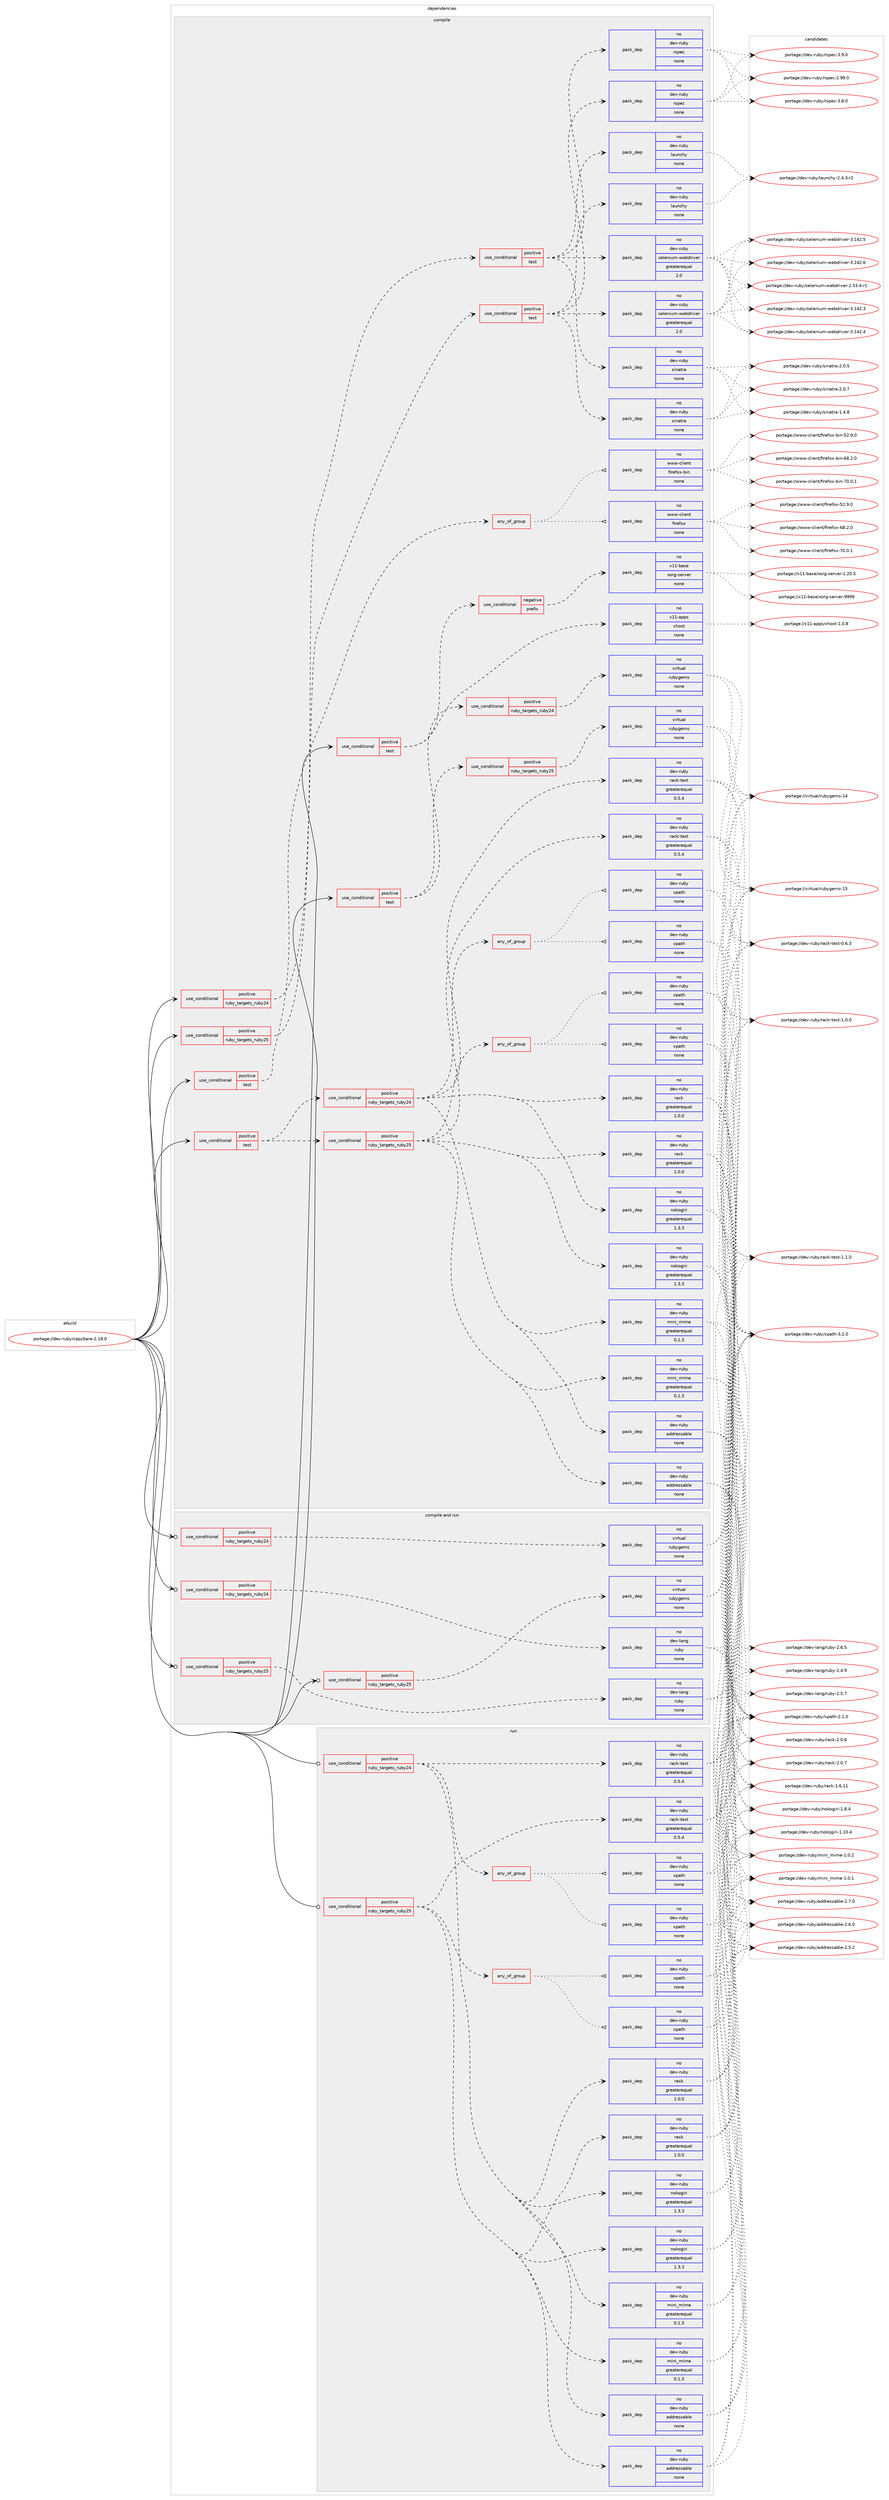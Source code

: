 digraph prolog {

# *************
# Graph options
# *************

newrank=true;
concentrate=true;
compound=true;
graph [rankdir=LR,fontname=Helvetica,fontsize=10,ranksep=1.5];#, ranksep=2.5, nodesep=0.2];
edge  [arrowhead=vee];
node  [fontname=Helvetica,fontsize=10];

# **********
# The ebuild
# **********

subgraph cluster_leftcol {
color=gray;
rank=same;
label=<<i>ebuild</i>>;
id [label="portage://dev-ruby/capybara-2.18.0", color=red, width=4, href="../dev-ruby/capybara-2.18.0.svg"];
}

# ****************
# The dependencies
# ****************

subgraph cluster_midcol {
color=gray;
label=<<i>dependencies</i>>;
subgraph cluster_compile {
fillcolor="#eeeeee";
style=filled;
label=<<i>compile</i>>;
subgraph cond48987 {
dependency214978 [label=<<TABLE BORDER="0" CELLBORDER="1" CELLSPACING="0" CELLPADDING="4"><TR><TD ROWSPAN="3" CELLPADDING="10">use_conditional</TD></TR><TR><TD>positive</TD></TR><TR><TD>ruby_targets_ruby24</TD></TR></TABLE>>, shape=none, color=red];
subgraph cond48988 {
dependency214979 [label=<<TABLE BORDER="0" CELLBORDER="1" CELLSPACING="0" CELLPADDING="4"><TR><TD ROWSPAN="3" CELLPADDING="10">use_conditional</TD></TR><TR><TD>positive</TD></TR><TR><TD>test</TD></TR></TABLE>>, shape=none, color=red];
subgraph pack162519 {
dependency214980 [label=<<TABLE BORDER="0" CELLBORDER="1" CELLSPACING="0" CELLPADDING="4" WIDTH="220"><TR><TD ROWSPAN="6" CELLPADDING="30">pack_dep</TD></TR><TR><TD WIDTH="110">no</TD></TR><TR><TD>dev-ruby</TD></TR><TR><TD>rspec</TD></TR><TR><TD>none</TD></TR><TR><TD></TD></TR></TABLE>>, shape=none, color=blue];
}
dependency214979:e -> dependency214980:w [weight=20,style="dashed",arrowhead="vee"];
subgraph pack162520 {
dependency214981 [label=<<TABLE BORDER="0" CELLBORDER="1" CELLSPACING="0" CELLPADDING="4" WIDTH="220"><TR><TD ROWSPAN="6" CELLPADDING="30">pack_dep</TD></TR><TR><TD WIDTH="110">no</TD></TR><TR><TD>dev-ruby</TD></TR><TR><TD>launchy</TD></TR><TR><TD>none</TD></TR><TR><TD></TD></TR></TABLE>>, shape=none, color=blue];
}
dependency214979:e -> dependency214981:w [weight=20,style="dashed",arrowhead="vee"];
subgraph pack162521 {
dependency214982 [label=<<TABLE BORDER="0" CELLBORDER="1" CELLSPACING="0" CELLPADDING="4" WIDTH="220"><TR><TD ROWSPAN="6" CELLPADDING="30">pack_dep</TD></TR><TR><TD WIDTH="110">no</TD></TR><TR><TD>dev-ruby</TD></TR><TR><TD>selenium-webdriver</TD></TR><TR><TD>greaterequal</TD></TR><TR><TD>2.0</TD></TR></TABLE>>, shape=none, color=blue];
}
dependency214979:e -> dependency214982:w [weight=20,style="dashed",arrowhead="vee"];
subgraph pack162522 {
dependency214983 [label=<<TABLE BORDER="0" CELLBORDER="1" CELLSPACING="0" CELLPADDING="4" WIDTH="220"><TR><TD ROWSPAN="6" CELLPADDING="30">pack_dep</TD></TR><TR><TD WIDTH="110">no</TD></TR><TR><TD>dev-ruby</TD></TR><TR><TD>sinatra</TD></TR><TR><TD>none</TD></TR><TR><TD></TD></TR></TABLE>>, shape=none, color=blue];
}
dependency214979:e -> dependency214983:w [weight=20,style="dashed",arrowhead="vee"];
}
dependency214978:e -> dependency214979:w [weight=20,style="dashed",arrowhead="vee"];
}
id:e -> dependency214978:w [weight=20,style="solid",arrowhead="vee"];
subgraph cond48989 {
dependency214984 [label=<<TABLE BORDER="0" CELLBORDER="1" CELLSPACING="0" CELLPADDING="4"><TR><TD ROWSPAN="3" CELLPADDING="10">use_conditional</TD></TR><TR><TD>positive</TD></TR><TR><TD>ruby_targets_ruby25</TD></TR></TABLE>>, shape=none, color=red];
subgraph cond48990 {
dependency214985 [label=<<TABLE BORDER="0" CELLBORDER="1" CELLSPACING="0" CELLPADDING="4"><TR><TD ROWSPAN="3" CELLPADDING="10">use_conditional</TD></TR><TR><TD>positive</TD></TR><TR><TD>test</TD></TR></TABLE>>, shape=none, color=red];
subgraph pack162523 {
dependency214986 [label=<<TABLE BORDER="0" CELLBORDER="1" CELLSPACING="0" CELLPADDING="4" WIDTH="220"><TR><TD ROWSPAN="6" CELLPADDING="30">pack_dep</TD></TR><TR><TD WIDTH="110">no</TD></TR><TR><TD>dev-ruby</TD></TR><TR><TD>rspec</TD></TR><TR><TD>none</TD></TR><TR><TD></TD></TR></TABLE>>, shape=none, color=blue];
}
dependency214985:e -> dependency214986:w [weight=20,style="dashed",arrowhead="vee"];
subgraph pack162524 {
dependency214987 [label=<<TABLE BORDER="0" CELLBORDER="1" CELLSPACING="0" CELLPADDING="4" WIDTH="220"><TR><TD ROWSPAN="6" CELLPADDING="30">pack_dep</TD></TR><TR><TD WIDTH="110">no</TD></TR><TR><TD>dev-ruby</TD></TR><TR><TD>launchy</TD></TR><TR><TD>none</TD></TR><TR><TD></TD></TR></TABLE>>, shape=none, color=blue];
}
dependency214985:e -> dependency214987:w [weight=20,style="dashed",arrowhead="vee"];
subgraph pack162525 {
dependency214988 [label=<<TABLE BORDER="0" CELLBORDER="1" CELLSPACING="0" CELLPADDING="4" WIDTH="220"><TR><TD ROWSPAN="6" CELLPADDING="30">pack_dep</TD></TR><TR><TD WIDTH="110">no</TD></TR><TR><TD>dev-ruby</TD></TR><TR><TD>selenium-webdriver</TD></TR><TR><TD>greaterequal</TD></TR><TR><TD>2.0</TD></TR></TABLE>>, shape=none, color=blue];
}
dependency214985:e -> dependency214988:w [weight=20,style="dashed",arrowhead="vee"];
subgraph pack162526 {
dependency214989 [label=<<TABLE BORDER="0" CELLBORDER="1" CELLSPACING="0" CELLPADDING="4" WIDTH="220"><TR><TD ROWSPAN="6" CELLPADDING="30">pack_dep</TD></TR><TR><TD WIDTH="110">no</TD></TR><TR><TD>dev-ruby</TD></TR><TR><TD>sinatra</TD></TR><TR><TD>none</TD></TR><TR><TD></TD></TR></TABLE>>, shape=none, color=blue];
}
dependency214985:e -> dependency214989:w [weight=20,style="dashed",arrowhead="vee"];
}
dependency214984:e -> dependency214985:w [weight=20,style="dashed",arrowhead="vee"];
}
id:e -> dependency214984:w [weight=20,style="solid",arrowhead="vee"];
subgraph cond48991 {
dependency214990 [label=<<TABLE BORDER="0" CELLBORDER="1" CELLSPACING="0" CELLPADDING="4"><TR><TD ROWSPAN="3" CELLPADDING="10">use_conditional</TD></TR><TR><TD>positive</TD></TR><TR><TD>test</TD></TR></TABLE>>, shape=none, color=red];
subgraph any3399 {
dependency214991 [label=<<TABLE BORDER="0" CELLBORDER="1" CELLSPACING="0" CELLPADDING="4"><TR><TD CELLPADDING="10">any_of_group</TD></TR></TABLE>>, shape=none, color=red];subgraph pack162527 {
dependency214992 [label=<<TABLE BORDER="0" CELLBORDER="1" CELLSPACING="0" CELLPADDING="4" WIDTH="220"><TR><TD ROWSPAN="6" CELLPADDING="30">pack_dep</TD></TR><TR><TD WIDTH="110">no</TD></TR><TR><TD>www-client</TD></TR><TR><TD>firefox</TD></TR><TR><TD>none</TD></TR><TR><TD></TD></TR></TABLE>>, shape=none, color=blue];
}
dependency214991:e -> dependency214992:w [weight=20,style="dotted",arrowhead="oinv"];
subgraph pack162528 {
dependency214993 [label=<<TABLE BORDER="0" CELLBORDER="1" CELLSPACING="0" CELLPADDING="4" WIDTH="220"><TR><TD ROWSPAN="6" CELLPADDING="30">pack_dep</TD></TR><TR><TD WIDTH="110">no</TD></TR><TR><TD>www-client</TD></TR><TR><TD>firefox-bin</TD></TR><TR><TD>none</TD></TR><TR><TD></TD></TR></TABLE>>, shape=none, color=blue];
}
dependency214991:e -> dependency214993:w [weight=20,style="dotted",arrowhead="oinv"];
}
dependency214990:e -> dependency214991:w [weight=20,style="dashed",arrowhead="vee"];
}
id:e -> dependency214990:w [weight=20,style="solid",arrowhead="vee"];
subgraph cond48992 {
dependency214994 [label=<<TABLE BORDER="0" CELLBORDER="1" CELLSPACING="0" CELLPADDING="4"><TR><TD ROWSPAN="3" CELLPADDING="10">use_conditional</TD></TR><TR><TD>positive</TD></TR><TR><TD>test</TD></TR></TABLE>>, shape=none, color=red];
subgraph cond48993 {
dependency214995 [label=<<TABLE BORDER="0" CELLBORDER="1" CELLSPACING="0" CELLPADDING="4"><TR><TD ROWSPAN="3" CELLPADDING="10">use_conditional</TD></TR><TR><TD>negative</TD></TR><TR><TD>prefix</TD></TR></TABLE>>, shape=none, color=red];
subgraph pack162529 {
dependency214996 [label=<<TABLE BORDER="0" CELLBORDER="1" CELLSPACING="0" CELLPADDING="4" WIDTH="220"><TR><TD ROWSPAN="6" CELLPADDING="30">pack_dep</TD></TR><TR><TD WIDTH="110">no</TD></TR><TR><TD>x11-base</TD></TR><TR><TD>xorg-server</TD></TR><TR><TD>none</TD></TR><TR><TD></TD></TR></TABLE>>, shape=none, color=blue];
}
dependency214995:e -> dependency214996:w [weight=20,style="dashed",arrowhead="vee"];
}
dependency214994:e -> dependency214995:w [weight=20,style="dashed",arrowhead="vee"];
subgraph pack162530 {
dependency214997 [label=<<TABLE BORDER="0" CELLBORDER="1" CELLSPACING="0" CELLPADDING="4" WIDTH="220"><TR><TD ROWSPAN="6" CELLPADDING="30">pack_dep</TD></TR><TR><TD WIDTH="110">no</TD></TR><TR><TD>x11-apps</TD></TR><TR><TD>xhost</TD></TR><TR><TD>none</TD></TR><TR><TD></TD></TR></TABLE>>, shape=none, color=blue];
}
dependency214994:e -> dependency214997:w [weight=20,style="dashed",arrowhead="vee"];
}
id:e -> dependency214994:w [weight=20,style="solid",arrowhead="vee"];
subgraph cond48994 {
dependency214998 [label=<<TABLE BORDER="0" CELLBORDER="1" CELLSPACING="0" CELLPADDING="4"><TR><TD ROWSPAN="3" CELLPADDING="10">use_conditional</TD></TR><TR><TD>positive</TD></TR><TR><TD>test</TD></TR></TABLE>>, shape=none, color=red];
subgraph cond48995 {
dependency214999 [label=<<TABLE BORDER="0" CELLBORDER="1" CELLSPACING="0" CELLPADDING="4"><TR><TD ROWSPAN="3" CELLPADDING="10">use_conditional</TD></TR><TR><TD>positive</TD></TR><TR><TD>ruby_targets_ruby24</TD></TR></TABLE>>, shape=none, color=red];
subgraph pack162531 {
dependency215000 [label=<<TABLE BORDER="0" CELLBORDER="1" CELLSPACING="0" CELLPADDING="4" WIDTH="220"><TR><TD ROWSPAN="6" CELLPADDING="30">pack_dep</TD></TR><TR><TD WIDTH="110">no</TD></TR><TR><TD>dev-ruby</TD></TR><TR><TD>addressable</TD></TR><TR><TD>none</TD></TR><TR><TD></TD></TR></TABLE>>, shape=none, color=blue];
}
dependency214999:e -> dependency215000:w [weight=20,style="dashed",arrowhead="vee"];
subgraph pack162532 {
dependency215001 [label=<<TABLE BORDER="0" CELLBORDER="1" CELLSPACING="0" CELLPADDING="4" WIDTH="220"><TR><TD ROWSPAN="6" CELLPADDING="30">pack_dep</TD></TR><TR><TD WIDTH="110">no</TD></TR><TR><TD>dev-ruby</TD></TR><TR><TD>mini_mime</TD></TR><TR><TD>greaterequal</TD></TR><TR><TD>0.1.3</TD></TR></TABLE>>, shape=none, color=blue];
}
dependency214999:e -> dependency215001:w [weight=20,style="dashed",arrowhead="vee"];
subgraph pack162533 {
dependency215002 [label=<<TABLE BORDER="0" CELLBORDER="1" CELLSPACING="0" CELLPADDING="4" WIDTH="220"><TR><TD ROWSPAN="6" CELLPADDING="30">pack_dep</TD></TR><TR><TD WIDTH="110">no</TD></TR><TR><TD>dev-ruby</TD></TR><TR><TD>nokogiri</TD></TR><TR><TD>greaterequal</TD></TR><TR><TD>1.3.3</TD></TR></TABLE>>, shape=none, color=blue];
}
dependency214999:e -> dependency215002:w [weight=20,style="dashed",arrowhead="vee"];
subgraph pack162534 {
dependency215003 [label=<<TABLE BORDER="0" CELLBORDER="1" CELLSPACING="0" CELLPADDING="4" WIDTH="220"><TR><TD ROWSPAN="6" CELLPADDING="30">pack_dep</TD></TR><TR><TD WIDTH="110">no</TD></TR><TR><TD>dev-ruby</TD></TR><TR><TD>rack</TD></TR><TR><TD>greaterequal</TD></TR><TR><TD>1.0.0</TD></TR></TABLE>>, shape=none, color=blue];
}
dependency214999:e -> dependency215003:w [weight=20,style="dashed",arrowhead="vee"];
subgraph pack162535 {
dependency215004 [label=<<TABLE BORDER="0" CELLBORDER="1" CELLSPACING="0" CELLPADDING="4" WIDTH="220"><TR><TD ROWSPAN="6" CELLPADDING="30">pack_dep</TD></TR><TR><TD WIDTH="110">no</TD></TR><TR><TD>dev-ruby</TD></TR><TR><TD>rack-test</TD></TR><TR><TD>greaterequal</TD></TR><TR><TD>0.5.4</TD></TR></TABLE>>, shape=none, color=blue];
}
dependency214999:e -> dependency215004:w [weight=20,style="dashed",arrowhead="vee"];
subgraph any3400 {
dependency215005 [label=<<TABLE BORDER="0" CELLBORDER="1" CELLSPACING="0" CELLPADDING="4"><TR><TD CELLPADDING="10">any_of_group</TD></TR></TABLE>>, shape=none, color=red];subgraph pack162536 {
dependency215006 [label=<<TABLE BORDER="0" CELLBORDER="1" CELLSPACING="0" CELLPADDING="4" WIDTH="220"><TR><TD ROWSPAN="6" CELLPADDING="30">pack_dep</TD></TR><TR><TD WIDTH="110">no</TD></TR><TR><TD>dev-ruby</TD></TR><TR><TD>xpath</TD></TR><TR><TD>none</TD></TR><TR><TD></TD></TR></TABLE>>, shape=none, color=blue];
}
dependency215005:e -> dependency215006:w [weight=20,style="dotted",arrowhead="oinv"];
subgraph pack162537 {
dependency215007 [label=<<TABLE BORDER="0" CELLBORDER="1" CELLSPACING="0" CELLPADDING="4" WIDTH="220"><TR><TD ROWSPAN="6" CELLPADDING="30">pack_dep</TD></TR><TR><TD WIDTH="110">no</TD></TR><TR><TD>dev-ruby</TD></TR><TR><TD>xpath</TD></TR><TR><TD>none</TD></TR><TR><TD></TD></TR></TABLE>>, shape=none, color=blue];
}
dependency215005:e -> dependency215007:w [weight=20,style="dotted",arrowhead="oinv"];
}
dependency214999:e -> dependency215005:w [weight=20,style="dashed",arrowhead="vee"];
}
dependency214998:e -> dependency214999:w [weight=20,style="dashed",arrowhead="vee"];
subgraph cond48996 {
dependency215008 [label=<<TABLE BORDER="0" CELLBORDER="1" CELLSPACING="0" CELLPADDING="4"><TR><TD ROWSPAN="3" CELLPADDING="10">use_conditional</TD></TR><TR><TD>positive</TD></TR><TR><TD>ruby_targets_ruby25</TD></TR></TABLE>>, shape=none, color=red];
subgraph pack162538 {
dependency215009 [label=<<TABLE BORDER="0" CELLBORDER="1" CELLSPACING="0" CELLPADDING="4" WIDTH="220"><TR><TD ROWSPAN="6" CELLPADDING="30">pack_dep</TD></TR><TR><TD WIDTH="110">no</TD></TR><TR><TD>dev-ruby</TD></TR><TR><TD>addressable</TD></TR><TR><TD>none</TD></TR><TR><TD></TD></TR></TABLE>>, shape=none, color=blue];
}
dependency215008:e -> dependency215009:w [weight=20,style="dashed",arrowhead="vee"];
subgraph pack162539 {
dependency215010 [label=<<TABLE BORDER="0" CELLBORDER="1" CELLSPACING="0" CELLPADDING="4" WIDTH="220"><TR><TD ROWSPAN="6" CELLPADDING="30">pack_dep</TD></TR><TR><TD WIDTH="110">no</TD></TR><TR><TD>dev-ruby</TD></TR><TR><TD>mini_mime</TD></TR><TR><TD>greaterequal</TD></TR><TR><TD>0.1.3</TD></TR></TABLE>>, shape=none, color=blue];
}
dependency215008:e -> dependency215010:w [weight=20,style="dashed",arrowhead="vee"];
subgraph pack162540 {
dependency215011 [label=<<TABLE BORDER="0" CELLBORDER="1" CELLSPACING="0" CELLPADDING="4" WIDTH="220"><TR><TD ROWSPAN="6" CELLPADDING="30">pack_dep</TD></TR><TR><TD WIDTH="110">no</TD></TR><TR><TD>dev-ruby</TD></TR><TR><TD>nokogiri</TD></TR><TR><TD>greaterequal</TD></TR><TR><TD>1.3.3</TD></TR></TABLE>>, shape=none, color=blue];
}
dependency215008:e -> dependency215011:w [weight=20,style="dashed",arrowhead="vee"];
subgraph pack162541 {
dependency215012 [label=<<TABLE BORDER="0" CELLBORDER="1" CELLSPACING="0" CELLPADDING="4" WIDTH="220"><TR><TD ROWSPAN="6" CELLPADDING="30">pack_dep</TD></TR><TR><TD WIDTH="110">no</TD></TR><TR><TD>dev-ruby</TD></TR><TR><TD>rack</TD></TR><TR><TD>greaterequal</TD></TR><TR><TD>1.0.0</TD></TR></TABLE>>, shape=none, color=blue];
}
dependency215008:e -> dependency215012:w [weight=20,style="dashed",arrowhead="vee"];
subgraph pack162542 {
dependency215013 [label=<<TABLE BORDER="0" CELLBORDER="1" CELLSPACING="0" CELLPADDING="4" WIDTH="220"><TR><TD ROWSPAN="6" CELLPADDING="30">pack_dep</TD></TR><TR><TD WIDTH="110">no</TD></TR><TR><TD>dev-ruby</TD></TR><TR><TD>rack-test</TD></TR><TR><TD>greaterequal</TD></TR><TR><TD>0.5.4</TD></TR></TABLE>>, shape=none, color=blue];
}
dependency215008:e -> dependency215013:w [weight=20,style="dashed",arrowhead="vee"];
subgraph any3401 {
dependency215014 [label=<<TABLE BORDER="0" CELLBORDER="1" CELLSPACING="0" CELLPADDING="4"><TR><TD CELLPADDING="10">any_of_group</TD></TR></TABLE>>, shape=none, color=red];subgraph pack162543 {
dependency215015 [label=<<TABLE BORDER="0" CELLBORDER="1" CELLSPACING="0" CELLPADDING="4" WIDTH="220"><TR><TD ROWSPAN="6" CELLPADDING="30">pack_dep</TD></TR><TR><TD WIDTH="110">no</TD></TR><TR><TD>dev-ruby</TD></TR><TR><TD>xpath</TD></TR><TR><TD>none</TD></TR><TR><TD></TD></TR></TABLE>>, shape=none, color=blue];
}
dependency215014:e -> dependency215015:w [weight=20,style="dotted",arrowhead="oinv"];
subgraph pack162544 {
dependency215016 [label=<<TABLE BORDER="0" CELLBORDER="1" CELLSPACING="0" CELLPADDING="4" WIDTH="220"><TR><TD ROWSPAN="6" CELLPADDING="30">pack_dep</TD></TR><TR><TD WIDTH="110">no</TD></TR><TR><TD>dev-ruby</TD></TR><TR><TD>xpath</TD></TR><TR><TD>none</TD></TR><TR><TD></TD></TR></TABLE>>, shape=none, color=blue];
}
dependency215014:e -> dependency215016:w [weight=20,style="dotted",arrowhead="oinv"];
}
dependency215008:e -> dependency215014:w [weight=20,style="dashed",arrowhead="vee"];
}
dependency214998:e -> dependency215008:w [weight=20,style="dashed",arrowhead="vee"];
}
id:e -> dependency214998:w [weight=20,style="solid",arrowhead="vee"];
subgraph cond48997 {
dependency215017 [label=<<TABLE BORDER="0" CELLBORDER="1" CELLSPACING="0" CELLPADDING="4"><TR><TD ROWSPAN="3" CELLPADDING="10">use_conditional</TD></TR><TR><TD>positive</TD></TR><TR><TD>test</TD></TR></TABLE>>, shape=none, color=red];
subgraph cond48998 {
dependency215018 [label=<<TABLE BORDER="0" CELLBORDER="1" CELLSPACING="0" CELLPADDING="4"><TR><TD ROWSPAN="3" CELLPADDING="10">use_conditional</TD></TR><TR><TD>positive</TD></TR><TR><TD>ruby_targets_ruby24</TD></TR></TABLE>>, shape=none, color=red];
subgraph pack162545 {
dependency215019 [label=<<TABLE BORDER="0" CELLBORDER="1" CELLSPACING="0" CELLPADDING="4" WIDTH="220"><TR><TD ROWSPAN="6" CELLPADDING="30">pack_dep</TD></TR><TR><TD WIDTH="110">no</TD></TR><TR><TD>virtual</TD></TR><TR><TD>rubygems</TD></TR><TR><TD>none</TD></TR><TR><TD></TD></TR></TABLE>>, shape=none, color=blue];
}
dependency215018:e -> dependency215019:w [weight=20,style="dashed",arrowhead="vee"];
}
dependency215017:e -> dependency215018:w [weight=20,style="dashed",arrowhead="vee"];
subgraph cond48999 {
dependency215020 [label=<<TABLE BORDER="0" CELLBORDER="1" CELLSPACING="0" CELLPADDING="4"><TR><TD ROWSPAN="3" CELLPADDING="10">use_conditional</TD></TR><TR><TD>positive</TD></TR><TR><TD>ruby_targets_ruby25</TD></TR></TABLE>>, shape=none, color=red];
subgraph pack162546 {
dependency215021 [label=<<TABLE BORDER="0" CELLBORDER="1" CELLSPACING="0" CELLPADDING="4" WIDTH="220"><TR><TD ROWSPAN="6" CELLPADDING="30">pack_dep</TD></TR><TR><TD WIDTH="110">no</TD></TR><TR><TD>virtual</TD></TR><TR><TD>rubygems</TD></TR><TR><TD>none</TD></TR><TR><TD></TD></TR></TABLE>>, shape=none, color=blue];
}
dependency215020:e -> dependency215021:w [weight=20,style="dashed",arrowhead="vee"];
}
dependency215017:e -> dependency215020:w [weight=20,style="dashed",arrowhead="vee"];
}
id:e -> dependency215017:w [weight=20,style="solid",arrowhead="vee"];
}
subgraph cluster_compileandrun {
fillcolor="#eeeeee";
style=filled;
label=<<i>compile and run</i>>;
subgraph cond49000 {
dependency215022 [label=<<TABLE BORDER="0" CELLBORDER="1" CELLSPACING="0" CELLPADDING="4"><TR><TD ROWSPAN="3" CELLPADDING="10">use_conditional</TD></TR><TR><TD>positive</TD></TR><TR><TD>ruby_targets_ruby24</TD></TR></TABLE>>, shape=none, color=red];
subgraph pack162547 {
dependency215023 [label=<<TABLE BORDER="0" CELLBORDER="1" CELLSPACING="0" CELLPADDING="4" WIDTH="220"><TR><TD ROWSPAN="6" CELLPADDING="30">pack_dep</TD></TR><TR><TD WIDTH="110">no</TD></TR><TR><TD>dev-lang</TD></TR><TR><TD>ruby</TD></TR><TR><TD>none</TD></TR><TR><TD></TD></TR></TABLE>>, shape=none, color=blue];
}
dependency215022:e -> dependency215023:w [weight=20,style="dashed",arrowhead="vee"];
}
id:e -> dependency215022:w [weight=20,style="solid",arrowhead="odotvee"];
subgraph cond49001 {
dependency215024 [label=<<TABLE BORDER="0" CELLBORDER="1" CELLSPACING="0" CELLPADDING="4"><TR><TD ROWSPAN="3" CELLPADDING="10">use_conditional</TD></TR><TR><TD>positive</TD></TR><TR><TD>ruby_targets_ruby24</TD></TR></TABLE>>, shape=none, color=red];
subgraph pack162548 {
dependency215025 [label=<<TABLE BORDER="0" CELLBORDER="1" CELLSPACING="0" CELLPADDING="4" WIDTH="220"><TR><TD ROWSPAN="6" CELLPADDING="30">pack_dep</TD></TR><TR><TD WIDTH="110">no</TD></TR><TR><TD>virtual</TD></TR><TR><TD>rubygems</TD></TR><TR><TD>none</TD></TR><TR><TD></TD></TR></TABLE>>, shape=none, color=blue];
}
dependency215024:e -> dependency215025:w [weight=20,style="dashed",arrowhead="vee"];
}
id:e -> dependency215024:w [weight=20,style="solid",arrowhead="odotvee"];
subgraph cond49002 {
dependency215026 [label=<<TABLE BORDER="0" CELLBORDER="1" CELLSPACING="0" CELLPADDING="4"><TR><TD ROWSPAN="3" CELLPADDING="10">use_conditional</TD></TR><TR><TD>positive</TD></TR><TR><TD>ruby_targets_ruby25</TD></TR></TABLE>>, shape=none, color=red];
subgraph pack162549 {
dependency215027 [label=<<TABLE BORDER="0" CELLBORDER="1" CELLSPACING="0" CELLPADDING="4" WIDTH="220"><TR><TD ROWSPAN="6" CELLPADDING="30">pack_dep</TD></TR><TR><TD WIDTH="110">no</TD></TR><TR><TD>dev-lang</TD></TR><TR><TD>ruby</TD></TR><TR><TD>none</TD></TR><TR><TD></TD></TR></TABLE>>, shape=none, color=blue];
}
dependency215026:e -> dependency215027:w [weight=20,style="dashed",arrowhead="vee"];
}
id:e -> dependency215026:w [weight=20,style="solid",arrowhead="odotvee"];
subgraph cond49003 {
dependency215028 [label=<<TABLE BORDER="0" CELLBORDER="1" CELLSPACING="0" CELLPADDING="4"><TR><TD ROWSPAN="3" CELLPADDING="10">use_conditional</TD></TR><TR><TD>positive</TD></TR><TR><TD>ruby_targets_ruby25</TD></TR></TABLE>>, shape=none, color=red];
subgraph pack162550 {
dependency215029 [label=<<TABLE BORDER="0" CELLBORDER="1" CELLSPACING="0" CELLPADDING="4" WIDTH="220"><TR><TD ROWSPAN="6" CELLPADDING="30">pack_dep</TD></TR><TR><TD WIDTH="110">no</TD></TR><TR><TD>virtual</TD></TR><TR><TD>rubygems</TD></TR><TR><TD>none</TD></TR><TR><TD></TD></TR></TABLE>>, shape=none, color=blue];
}
dependency215028:e -> dependency215029:w [weight=20,style="dashed",arrowhead="vee"];
}
id:e -> dependency215028:w [weight=20,style="solid",arrowhead="odotvee"];
}
subgraph cluster_run {
fillcolor="#eeeeee";
style=filled;
label=<<i>run</i>>;
subgraph cond49004 {
dependency215030 [label=<<TABLE BORDER="0" CELLBORDER="1" CELLSPACING="0" CELLPADDING="4"><TR><TD ROWSPAN="3" CELLPADDING="10">use_conditional</TD></TR><TR><TD>positive</TD></TR><TR><TD>ruby_targets_ruby24</TD></TR></TABLE>>, shape=none, color=red];
subgraph pack162551 {
dependency215031 [label=<<TABLE BORDER="0" CELLBORDER="1" CELLSPACING="0" CELLPADDING="4" WIDTH="220"><TR><TD ROWSPAN="6" CELLPADDING="30">pack_dep</TD></TR><TR><TD WIDTH="110">no</TD></TR><TR><TD>dev-ruby</TD></TR><TR><TD>addressable</TD></TR><TR><TD>none</TD></TR><TR><TD></TD></TR></TABLE>>, shape=none, color=blue];
}
dependency215030:e -> dependency215031:w [weight=20,style="dashed",arrowhead="vee"];
subgraph pack162552 {
dependency215032 [label=<<TABLE BORDER="0" CELLBORDER="1" CELLSPACING="0" CELLPADDING="4" WIDTH="220"><TR><TD ROWSPAN="6" CELLPADDING="30">pack_dep</TD></TR><TR><TD WIDTH="110">no</TD></TR><TR><TD>dev-ruby</TD></TR><TR><TD>mini_mime</TD></TR><TR><TD>greaterequal</TD></TR><TR><TD>0.1.3</TD></TR></TABLE>>, shape=none, color=blue];
}
dependency215030:e -> dependency215032:w [weight=20,style="dashed",arrowhead="vee"];
subgraph pack162553 {
dependency215033 [label=<<TABLE BORDER="0" CELLBORDER="1" CELLSPACING="0" CELLPADDING="4" WIDTH="220"><TR><TD ROWSPAN="6" CELLPADDING="30">pack_dep</TD></TR><TR><TD WIDTH="110">no</TD></TR><TR><TD>dev-ruby</TD></TR><TR><TD>nokogiri</TD></TR><TR><TD>greaterequal</TD></TR><TR><TD>1.3.3</TD></TR></TABLE>>, shape=none, color=blue];
}
dependency215030:e -> dependency215033:w [weight=20,style="dashed",arrowhead="vee"];
subgraph pack162554 {
dependency215034 [label=<<TABLE BORDER="0" CELLBORDER="1" CELLSPACING="0" CELLPADDING="4" WIDTH="220"><TR><TD ROWSPAN="6" CELLPADDING="30">pack_dep</TD></TR><TR><TD WIDTH="110">no</TD></TR><TR><TD>dev-ruby</TD></TR><TR><TD>rack</TD></TR><TR><TD>greaterequal</TD></TR><TR><TD>1.0.0</TD></TR></TABLE>>, shape=none, color=blue];
}
dependency215030:e -> dependency215034:w [weight=20,style="dashed",arrowhead="vee"];
subgraph pack162555 {
dependency215035 [label=<<TABLE BORDER="0" CELLBORDER="1" CELLSPACING="0" CELLPADDING="4" WIDTH="220"><TR><TD ROWSPAN="6" CELLPADDING="30">pack_dep</TD></TR><TR><TD WIDTH="110">no</TD></TR><TR><TD>dev-ruby</TD></TR><TR><TD>rack-test</TD></TR><TR><TD>greaterequal</TD></TR><TR><TD>0.5.4</TD></TR></TABLE>>, shape=none, color=blue];
}
dependency215030:e -> dependency215035:w [weight=20,style="dashed",arrowhead="vee"];
subgraph any3402 {
dependency215036 [label=<<TABLE BORDER="0" CELLBORDER="1" CELLSPACING="0" CELLPADDING="4"><TR><TD CELLPADDING="10">any_of_group</TD></TR></TABLE>>, shape=none, color=red];subgraph pack162556 {
dependency215037 [label=<<TABLE BORDER="0" CELLBORDER="1" CELLSPACING="0" CELLPADDING="4" WIDTH="220"><TR><TD ROWSPAN="6" CELLPADDING="30">pack_dep</TD></TR><TR><TD WIDTH="110">no</TD></TR><TR><TD>dev-ruby</TD></TR><TR><TD>xpath</TD></TR><TR><TD>none</TD></TR><TR><TD></TD></TR></TABLE>>, shape=none, color=blue];
}
dependency215036:e -> dependency215037:w [weight=20,style="dotted",arrowhead="oinv"];
subgraph pack162557 {
dependency215038 [label=<<TABLE BORDER="0" CELLBORDER="1" CELLSPACING="0" CELLPADDING="4" WIDTH="220"><TR><TD ROWSPAN="6" CELLPADDING="30">pack_dep</TD></TR><TR><TD WIDTH="110">no</TD></TR><TR><TD>dev-ruby</TD></TR><TR><TD>xpath</TD></TR><TR><TD>none</TD></TR><TR><TD></TD></TR></TABLE>>, shape=none, color=blue];
}
dependency215036:e -> dependency215038:w [weight=20,style="dotted",arrowhead="oinv"];
}
dependency215030:e -> dependency215036:w [weight=20,style="dashed",arrowhead="vee"];
}
id:e -> dependency215030:w [weight=20,style="solid",arrowhead="odot"];
subgraph cond49005 {
dependency215039 [label=<<TABLE BORDER="0" CELLBORDER="1" CELLSPACING="0" CELLPADDING="4"><TR><TD ROWSPAN="3" CELLPADDING="10">use_conditional</TD></TR><TR><TD>positive</TD></TR><TR><TD>ruby_targets_ruby25</TD></TR></TABLE>>, shape=none, color=red];
subgraph pack162558 {
dependency215040 [label=<<TABLE BORDER="0" CELLBORDER="1" CELLSPACING="0" CELLPADDING="4" WIDTH="220"><TR><TD ROWSPAN="6" CELLPADDING="30">pack_dep</TD></TR><TR><TD WIDTH="110">no</TD></TR><TR><TD>dev-ruby</TD></TR><TR><TD>addressable</TD></TR><TR><TD>none</TD></TR><TR><TD></TD></TR></TABLE>>, shape=none, color=blue];
}
dependency215039:e -> dependency215040:w [weight=20,style="dashed",arrowhead="vee"];
subgraph pack162559 {
dependency215041 [label=<<TABLE BORDER="0" CELLBORDER="1" CELLSPACING="0" CELLPADDING="4" WIDTH="220"><TR><TD ROWSPAN="6" CELLPADDING="30">pack_dep</TD></TR><TR><TD WIDTH="110">no</TD></TR><TR><TD>dev-ruby</TD></TR><TR><TD>mini_mime</TD></TR><TR><TD>greaterequal</TD></TR><TR><TD>0.1.3</TD></TR></TABLE>>, shape=none, color=blue];
}
dependency215039:e -> dependency215041:w [weight=20,style="dashed",arrowhead="vee"];
subgraph pack162560 {
dependency215042 [label=<<TABLE BORDER="0" CELLBORDER="1" CELLSPACING="0" CELLPADDING="4" WIDTH="220"><TR><TD ROWSPAN="6" CELLPADDING="30">pack_dep</TD></TR><TR><TD WIDTH="110">no</TD></TR><TR><TD>dev-ruby</TD></TR><TR><TD>nokogiri</TD></TR><TR><TD>greaterequal</TD></TR><TR><TD>1.3.3</TD></TR></TABLE>>, shape=none, color=blue];
}
dependency215039:e -> dependency215042:w [weight=20,style="dashed",arrowhead="vee"];
subgraph pack162561 {
dependency215043 [label=<<TABLE BORDER="0" CELLBORDER="1" CELLSPACING="0" CELLPADDING="4" WIDTH="220"><TR><TD ROWSPAN="6" CELLPADDING="30">pack_dep</TD></TR><TR><TD WIDTH="110">no</TD></TR><TR><TD>dev-ruby</TD></TR><TR><TD>rack</TD></TR><TR><TD>greaterequal</TD></TR><TR><TD>1.0.0</TD></TR></TABLE>>, shape=none, color=blue];
}
dependency215039:e -> dependency215043:w [weight=20,style="dashed",arrowhead="vee"];
subgraph pack162562 {
dependency215044 [label=<<TABLE BORDER="0" CELLBORDER="1" CELLSPACING="0" CELLPADDING="4" WIDTH="220"><TR><TD ROWSPAN="6" CELLPADDING="30">pack_dep</TD></TR><TR><TD WIDTH="110">no</TD></TR><TR><TD>dev-ruby</TD></TR><TR><TD>rack-test</TD></TR><TR><TD>greaterequal</TD></TR><TR><TD>0.5.4</TD></TR></TABLE>>, shape=none, color=blue];
}
dependency215039:e -> dependency215044:w [weight=20,style="dashed",arrowhead="vee"];
subgraph any3403 {
dependency215045 [label=<<TABLE BORDER="0" CELLBORDER="1" CELLSPACING="0" CELLPADDING="4"><TR><TD CELLPADDING="10">any_of_group</TD></TR></TABLE>>, shape=none, color=red];subgraph pack162563 {
dependency215046 [label=<<TABLE BORDER="0" CELLBORDER="1" CELLSPACING="0" CELLPADDING="4" WIDTH="220"><TR><TD ROWSPAN="6" CELLPADDING="30">pack_dep</TD></TR><TR><TD WIDTH="110">no</TD></TR><TR><TD>dev-ruby</TD></TR><TR><TD>xpath</TD></TR><TR><TD>none</TD></TR><TR><TD></TD></TR></TABLE>>, shape=none, color=blue];
}
dependency215045:e -> dependency215046:w [weight=20,style="dotted",arrowhead="oinv"];
subgraph pack162564 {
dependency215047 [label=<<TABLE BORDER="0" CELLBORDER="1" CELLSPACING="0" CELLPADDING="4" WIDTH="220"><TR><TD ROWSPAN="6" CELLPADDING="30">pack_dep</TD></TR><TR><TD WIDTH="110">no</TD></TR><TR><TD>dev-ruby</TD></TR><TR><TD>xpath</TD></TR><TR><TD>none</TD></TR><TR><TD></TD></TR></TABLE>>, shape=none, color=blue];
}
dependency215045:e -> dependency215047:w [weight=20,style="dotted",arrowhead="oinv"];
}
dependency215039:e -> dependency215045:w [weight=20,style="dashed",arrowhead="vee"];
}
id:e -> dependency215039:w [weight=20,style="solid",arrowhead="odot"];
}
}

# **************
# The candidates
# **************

subgraph cluster_choices {
rank=same;
color=gray;
label=<<i>candidates</i>>;

subgraph choice162519 {
color=black;
nodesep=1;
choiceportage1001011184511411798121471141151121019945504657574648 [label="portage://dev-ruby/rspec-2.99.0", color=red, width=4,href="../dev-ruby/rspec-2.99.0.svg"];
choiceportage10010111845114117981214711411511210199455146564648 [label="portage://dev-ruby/rspec-3.8.0", color=red, width=4,href="../dev-ruby/rspec-3.8.0.svg"];
choiceportage10010111845114117981214711411511210199455146574648 [label="portage://dev-ruby/rspec-3.9.0", color=red, width=4,href="../dev-ruby/rspec-3.9.0.svg"];
dependency214980:e -> choiceportage1001011184511411798121471141151121019945504657574648:w [style=dotted,weight="100"];
dependency214980:e -> choiceportage10010111845114117981214711411511210199455146564648:w [style=dotted,weight="100"];
dependency214980:e -> choiceportage10010111845114117981214711411511210199455146574648:w [style=dotted,weight="100"];
}
subgraph choice162520 {
color=black;
nodesep=1;
choiceportage10010111845114117981214710897117110991041214550465246514511450 [label="portage://dev-ruby/launchy-2.4.3-r2", color=red, width=4,href="../dev-ruby/launchy-2.4.3-r2.svg"];
dependency214981:e -> choiceportage10010111845114117981214710897117110991041214550465246514511450:w [style=dotted,weight="100"];
}
subgraph choice162521 {
color=black;
nodesep=1;
choiceportage1001011184511411798121471151011081011101051171094511910198100114105118101114455046535146524511449 [label="portage://dev-ruby/selenium-webdriver-2.53.4-r1", color=red, width=4,href="../dev-ruby/selenium-webdriver-2.53.4-r1.svg"];
choiceportage10010111845114117981214711510110810111010511710945119101981001141051181011144551464952504651 [label="portage://dev-ruby/selenium-webdriver-3.142.3", color=red, width=4,href="../dev-ruby/selenium-webdriver-3.142.3.svg"];
choiceportage10010111845114117981214711510110810111010511710945119101981001141051181011144551464952504652 [label="portage://dev-ruby/selenium-webdriver-3.142.4", color=red, width=4,href="../dev-ruby/selenium-webdriver-3.142.4.svg"];
choiceportage10010111845114117981214711510110810111010511710945119101981001141051181011144551464952504653 [label="portage://dev-ruby/selenium-webdriver-3.142.5", color=red, width=4,href="../dev-ruby/selenium-webdriver-3.142.5.svg"];
choiceportage10010111845114117981214711510110810111010511710945119101981001141051181011144551464952504654 [label="portage://dev-ruby/selenium-webdriver-3.142.6", color=red, width=4,href="../dev-ruby/selenium-webdriver-3.142.6.svg"];
dependency214982:e -> choiceportage1001011184511411798121471151011081011101051171094511910198100114105118101114455046535146524511449:w [style=dotted,weight="100"];
dependency214982:e -> choiceportage10010111845114117981214711510110810111010511710945119101981001141051181011144551464952504651:w [style=dotted,weight="100"];
dependency214982:e -> choiceportage10010111845114117981214711510110810111010511710945119101981001141051181011144551464952504652:w [style=dotted,weight="100"];
dependency214982:e -> choiceportage10010111845114117981214711510110810111010511710945119101981001141051181011144551464952504653:w [style=dotted,weight="100"];
dependency214982:e -> choiceportage10010111845114117981214711510110810111010511710945119101981001141051181011144551464952504654:w [style=dotted,weight="100"];
}
subgraph choice162522 {
color=black;
nodesep=1;
choiceportage1001011184511411798121471151051109711611497454946524656 [label="portage://dev-ruby/sinatra-1.4.8", color=red, width=4,href="../dev-ruby/sinatra-1.4.8.svg"];
choiceportage1001011184511411798121471151051109711611497455046484653 [label="portage://dev-ruby/sinatra-2.0.5", color=red, width=4,href="../dev-ruby/sinatra-2.0.5.svg"];
choiceportage1001011184511411798121471151051109711611497455046484655 [label="portage://dev-ruby/sinatra-2.0.7", color=red, width=4,href="../dev-ruby/sinatra-2.0.7.svg"];
dependency214983:e -> choiceportage1001011184511411798121471151051109711611497454946524656:w [style=dotted,weight="100"];
dependency214983:e -> choiceportage1001011184511411798121471151051109711611497455046484653:w [style=dotted,weight="100"];
dependency214983:e -> choiceportage1001011184511411798121471151051109711611497455046484655:w [style=dotted,weight="100"];
}
subgraph choice162523 {
color=black;
nodesep=1;
choiceportage1001011184511411798121471141151121019945504657574648 [label="portage://dev-ruby/rspec-2.99.0", color=red, width=4,href="../dev-ruby/rspec-2.99.0.svg"];
choiceportage10010111845114117981214711411511210199455146564648 [label="portage://dev-ruby/rspec-3.8.0", color=red, width=4,href="../dev-ruby/rspec-3.8.0.svg"];
choiceportage10010111845114117981214711411511210199455146574648 [label="portage://dev-ruby/rspec-3.9.0", color=red, width=4,href="../dev-ruby/rspec-3.9.0.svg"];
dependency214986:e -> choiceportage1001011184511411798121471141151121019945504657574648:w [style=dotted,weight="100"];
dependency214986:e -> choiceportage10010111845114117981214711411511210199455146564648:w [style=dotted,weight="100"];
dependency214986:e -> choiceportage10010111845114117981214711411511210199455146574648:w [style=dotted,weight="100"];
}
subgraph choice162524 {
color=black;
nodesep=1;
choiceportage10010111845114117981214710897117110991041214550465246514511450 [label="portage://dev-ruby/launchy-2.4.3-r2", color=red, width=4,href="../dev-ruby/launchy-2.4.3-r2.svg"];
dependency214987:e -> choiceportage10010111845114117981214710897117110991041214550465246514511450:w [style=dotted,weight="100"];
}
subgraph choice162525 {
color=black;
nodesep=1;
choiceportage1001011184511411798121471151011081011101051171094511910198100114105118101114455046535146524511449 [label="portage://dev-ruby/selenium-webdriver-2.53.4-r1", color=red, width=4,href="../dev-ruby/selenium-webdriver-2.53.4-r1.svg"];
choiceportage10010111845114117981214711510110810111010511710945119101981001141051181011144551464952504651 [label="portage://dev-ruby/selenium-webdriver-3.142.3", color=red, width=4,href="../dev-ruby/selenium-webdriver-3.142.3.svg"];
choiceportage10010111845114117981214711510110810111010511710945119101981001141051181011144551464952504652 [label="portage://dev-ruby/selenium-webdriver-3.142.4", color=red, width=4,href="../dev-ruby/selenium-webdriver-3.142.4.svg"];
choiceportage10010111845114117981214711510110810111010511710945119101981001141051181011144551464952504653 [label="portage://dev-ruby/selenium-webdriver-3.142.5", color=red, width=4,href="../dev-ruby/selenium-webdriver-3.142.5.svg"];
choiceportage10010111845114117981214711510110810111010511710945119101981001141051181011144551464952504654 [label="portage://dev-ruby/selenium-webdriver-3.142.6", color=red, width=4,href="../dev-ruby/selenium-webdriver-3.142.6.svg"];
dependency214988:e -> choiceportage1001011184511411798121471151011081011101051171094511910198100114105118101114455046535146524511449:w [style=dotted,weight="100"];
dependency214988:e -> choiceportage10010111845114117981214711510110810111010511710945119101981001141051181011144551464952504651:w [style=dotted,weight="100"];
dependency214988:e -> choiceportage10010111845114117981214711510110810111010511710945119101981001141051181011144551464952504652:w [style=dotted,weight="100"];
dependency214988:e -> choiceportage10010111845114117981214711510110810111010511710945119101981001141051181011144551464952504653:w [style=dotted,weight="100"];
dependency214988:e -> choiceportage10010111845114117981214711510110810111010511710945119101981001141051181011144551464952504654:w [style=dotted,weight="100"];
}
subgraph choice162526 {
color=black;
nodesep=1;
choiceportage1001011184511411798121471151051109711611497454946524656 [label="portage://dev-ruby/sinatra-1.4.8", color=red, width=4,href="../dev-ruby/sinatra-1.4.8.svg"];
choiceportage1001011184511411798121471151051109711611497455046484653 [label="portage://dev-ruby/sinatra-2.0.5", color=red, width=4,href="../dev-ruby/sinatra-2.0.5.svg"];
choiceportage1001011184511411798121471151051109711611497455046484655 [label="portage://dev-ruby/sinatra-2.0.7", color=red, width=4,href="../dev-ruby/sinatra-2.0.7.svg"];
dependency214989:e -> choiceportage1001011184511411798121471151051109711611497454946524656:w [style=dotted,weight="100"];
dependency214989:e -> choiceportage1001011184511411798121471151051109711611497455046484653:w [style=dotted,weight="100"];
dependency214989:e -> choiceportage1001011184511411798121471151051109711611497455046484655:w [style=dotted,weight="100"];
}
subgraph choice162527 {
color=black;
nodesep=1;
choiceportage11911911945991081051011101164710210511410110211112045535046574648 [label="portage://www-client/firefox-52.9.0", color=red, width=4,href="../www-client/firefox-52.9.0.svg"];
choiceportage11911911945991081051011101164710210511410110211112045545646504648 [label="portage://www-client/firefox-68.2.0", color=red, width=4,href="../www-client/firefox-68.2.0.svg"];
choiceportage11911911945991081051011101164710210511410110211112045554846484649 [label="portage://www-client/firefox-70.0.1", color=red, width=4,href="../www-client/firefox-70.0.1.svg"];
dependency214992:e -> choiceportage11911911945991081051011101164710210511410110211112045535046574648:w [style=dotted,weight="100"];
dependency214992:e -> choiceportage11911911945991081051011101164710210511410110211112045545646504648:w [style=dotted,weight="100"];
dependency214992:e -> choiceportage11911911945991081051011101164710210511410110211112045554846484649:w [style=dotted,weight="100"];
}
subgraph choice162528 {
color=black;
nodesep=1;
choiceportage119119119459910810510111011647102105114101102111120459810511045535046574648 [label="portage://www-client/firefox-bin-52.9.0", color=red, width=4,href="../www-client/firefox-bin-52.9.0.svg"];
choiceportage119119119459910810510111011647102105114101102111120459810511045545646504648 [label="portage://www-client/firefox-bin-68.2.0", color=red, width=4,href="../www-client/firefox-bin-68.2.0.svg"];
choiceportage119119119459910810510111011647102105114101102111120459810511045554846484649 [label="portage://www-client/firefox-bin-70.0.1", color=red, width=4,href="../www-client/firefox-bin-70.0.1.svg"];
dependency214993:e -> choiceportage119119119459910810510111011647102105114101102111120459810511045535046574648:w [style=dotted,weight="100"];
dependency214993:e -> choiceportage119119119459910810510111011647102105114101102111120459810511045545646504648:w [style=dotted,weight="100"];
dependency214993:e -> choiceportage119119119459910810510111011647102105114101102111120459810511045554846484649:w [style=dotted,weight="100"];
}
subgraph choice162529 {
color=black;
nodesep=1;
choiceportage1204949459897115101471201111141034511510111411810111445494650484653 [label="portage://x11-base/xorg-server-1.20.5", color=red, width=4,href="../x11-base/xorg-server-1.20.5.svg"];
choiceportage120494945989711510147120111114103451151011141181011144557575757 [label="portage://x11-base/xorg-server-9999", color=red, width=4,href="../x11-base/xorg-server-9999.svg"];
dependency214996:e -> choiceportage1204949459897115101471201111141034511510111411810111445494650484653:w [style=dotted,weight="100"];
dependency214996:e -> choiceportage120494945989711510147120111114103451151011141181011144557575757:w [style=dotted,weight="100"];
}
subgraph choice162530 {
color=black;
nodesep=1;
choiceportage1204949459711211211547120104111115116454946484656 [label="portage://x11-apps/xhost-1.0.8", color=red, width=4,href="../x11-apps/xhost-1.0.8.svg"];
dependency214997:e -> choiceportage1204949459711211211547120104111115116454946484656:w [style=dotted,weight="100"];
}
subgraph choice162531 {
color=black;
nodesep=1;
choiceportage100101118451141179812147971001001141011151159798108101455046534650 [label="portage://dev-ruby/addressable-2.5.2", color=red, width=4,href="../dev-ruby/addressable-2.5.2.svg"];
choiceportage100101118451141179812147971001001141011151159798108101455046544648 [label="portage://dev-ruby/addressable-2.6.0", color=red, width=4,href="../dev-ruby/addressable-2.6.0.svg"];
choiceportage100101118451141179812147971001001141011151159798108101455046554648 [label="portage://dev-ruby/addressable-2.7.0", color=red, width=4,href="../dev-ruby/addressable-2.7.0.svg"];
dependency215000:e -> choiceportage100101118451141179812147971001001141011151159798108101455046534650:w [style=dotted,weight="100"];
dependency215000:e -> choiceportage100101118451141179812147971001001141011151159798108101455046544648:w [style=dotted,weight="100"];
dependency215000:e -> choiceportage100101118451141179812147971001001141011151159798108101455046554648:w [style=dotted,weight="100"];
}
subgraph choice162532 {
color=black;
nodesep=1;
choiceportage10010111845114117981214710910511010595109105109101454946484649 [label="portage://dev-ruby/mini_mime-1.0.1", color=red, width=4,href="../dev-ruby/mini_mime-1.0.1.svg"];
choiceportage10010111845114117981214710910511010595109105109101454946484650 [label="portage://dev-ruby/mini_mime-1.0.2", color=red, width=4,href="../dev-ruby/mini_mime-1.0.2.svg"];
dependency215001:e -> choiceportage10010111845114117981214710910511010595109105109101454946484649:w [style=dotted,weight="100"];
dependency215001:e -> choiceportage10010111845114117981214710910511010595109105109101454946484650:w [style=dotted,weight="100"];
}
subgraph choice162533 {
color=black;
nodesep=1;
choiceportage10010111845114117981214711011110711110310511410545494649484652 [label="portage://dev-ruby/nokogiri-1.10.4", color=red, width=4,href="../dev-ruby/nokogiri-1.10.4.svg"];
choiceportage100101118451141179812147110111107111103105114105454946564652 [label="portage://dev-ruby/nokogiri-1.8.4", color=red, width=4,href="../dev-ruby/nokogiri-1.8.4.svg"];
dependency215002:e -> choiceportage10010111845114117981214711011110711110310511410545494649484652:w [style=dotted,weight="100"];
dependency215002:e -> choiceportage100101118451141179812147110111107111103105114105454946564652:w [style=dotted,weight="100"];
}
subgraph choice162534 {
color=black;
nodesep=1;
choiceportage100101118451141179812147114979910745494654464949 [label="portage://dev-ruby/rack-1.6.11", color=red, width=4,href="../dev-ruby/rack-1.6.11.svg"];
choiceportage1001011184511411798121471149799107455046484654 [label="portage://dev-ruby/rack-2.0.6", color=red, width=4,href="../dev-ruby/rack-2.0.6.svg"];
choiceportage1001011184511411798121471149799107455046484655 [label="portage://dev-ruby/rack-2.0.7", color=red, width=4,href="../dev-ruby/rack-2.0.7.svg"];
dependency215003:e -> choiceportage100101118451141179812147114979910745494654464949:w [style=dotted,weight="100"];
dependency215003:e -> choiceportage1001011184511411798121471149799107455046484654:w [style=dotted,weight="100"];
dependency215003:e -> choiceportage1001011184511411798121471149799107455046484655:w [style=dotted,weight="100"];
}
subgraph choice162535 {
color=black;
nodesep=1;
choiceportage100101118451141179812147114979910745116101115116454846544651 [label="portage://dev-ruby/rack-test-0.6.3", color=red, width=4,href="../dev-ruby/rack-test-0.6.3.svg"];
choiceportage100101118451141179812147114979910745116101115116454946484648 [label="portage://dev-ruby/rack-test-1.0.0", color=red, width=4,href="../dev-ruby/rack-test-1.0.0.svg"];
choiceportage100101118451141179812147114979910745116101115116454946494648 [label="portage://dev-ruby/rack-test-1.1.0", color=red, width=4,href="../dev-ruby/rack-test-1.1.0.svg"];
dependency215004:e -> choiceportage100101118451141179812147114979910745116101115116454846544651:w [style=dotted,weight="100"];
dependency215004:e -> choiceportage100101118451141179812147114979910745116101115116454946484648:w [style=dotted,weight="100"];
dependency215004:e -> choiceportage100101118451141179812147114979910745116101115116454946494648:w [style=dotted,weight="100"];
}
subgraph choice162536 {
color=black;
nodesep=1;
choiceportage10010111845114117981214712011297116104455046494648 [label="portage://dev-ruby/xpath-2.1.0", color=red, width=4,href="../dev-ruby/xpath-2.1.0.svg"];
choiceportage10010111845114117981214712011297116104455146504648 [label="portage://dev-ruby/xpath-3.2.0", color=red, width=4,href="../dev-ruby/xpath-3.2.0.svg"];
dependency215006:e -> choiceportage10010111845114117981214712011297116104455046494648:w [style=dotted,weight="100"];
dependency215006:e -> choiceportage10010111845114117981214712011297116104455146504648:w [style=dotted,weight="100"];
}
subgraph choice162537 {
color=black;
nodesep=1;
choiceportage10010111845114117981214712011297116104455046494648 [label="portage://dev-ruby/xpath-2.1.0", color=red, width=4,href="../dev-ruby/xpath-2.1.0.svg"];
choiceportage10010111845114117981214712011297116104455146504648 [label="portage://dev-ruby/xpath-3.2.0", color=red, width=4,href="../dev-ruby/xpath-3.2.0.svg"];
dependency215007:e -> choiceportage10010111845114117981214712011297116104455046494648:w [style=dotted,weight="100"];
dependency215007:e -> choiceportage10010111845114117981214712011297116104455146504648:w [style=dotted,weight="100"];
}
subgraph choice162538 {
color=black;
nodesep=1;
choiceportage100101118451141179812147971001001141011151159798108101455046534650 [label="portage://dev-ruby/addressable-2.5.2", color=red, width=4,href="../dev-ruby/addressable-2.5.2.svg"];
choiceportage100101118451141179812147971001001141011151159798108101455046544648 [label="portage://dev-ruby/addressable-2.6.0", color=red, width=4,href="../dev-ruby/addressable-2.6.0.svg"];
choiceportage100101118451141179812147971001001141011151159798108101455046554648 [label="portage://dev-ruby/addressable-2.7.0", color=red, width=4,href="../dev-ruby/addressable-2.7.0.svg"];
dependency215009:e -> choiceportage100101118451141179812147971001001141011151159798108101455046534650:w [style=dotted,weight="100"];
dependency215009:e -> choiceportage100101118451141179812147971001001141011151159798108101455046544648:w [style=dotted,weight="100"];
dependency215009:e -> choiceportage100101118451141179812147971001001141011151159798108101455046554648:w [style=dotted,weight="100"];
}
subgraph choice162539 {
color=black;
nodesep=1;
choiceportage10010111845114117981214710910511010595109105109101454946484649 [label="portage://dev-ruby/mini_mime-1.0.1", color=red, width=4,href="../dev-ruby/mini_mime-1.0.1.svg"];
choiceportage10010111845114117981214710910511010595109105109101454946484650 [label="portage://dev-ruby/mini_mime-1.0.2", color=red, width=4,href="../dev-ruby/mini_mime-1.0.2.svg"];
dependency215010:e -> choiceportage10010111845114117981214710910511010595109105109101454946484649:w [style=dotted,weight="100"];
dependency215010:e -> choiceportage10010111845114117981214710910511010595109105109101454946484650:w [style=dotted,weight="100"];
}
subgraph choice162540 {
color=black;
nodesep=1;
choiceportage10010111845114117981214711011110711110310511410545494649484652 [label="portage://dev-ruby/nokogiri-1.10.4", color=red, width=4,href="../dev-ruby/nokogiri-1.10.4.svg"];
choiceportage100101118451141179812147110111107111103105114105454946564652 [label="portage://dev-ruby/nokogiri-1.8.4", color=red, width=4,href="../dev-ruby/nokogiri-1.8.4.svg"];
dependency215011:e -> choiceportage10010111845114117981214711011110711110310511410545494649484652:w [style=dotted,weight="100"];
dependency215011:e -> choiceportage100101118451141179812147110111107111103105114105454946564652:w [style=dotted,weight="100"];
}
subgraph choice162541 {
color=black;
nodesep=1;
choiceportage100101118451141179812147114979910745494654464949 [label="portage://dev-ruby/rack-1.6.11", color=red, width=4,href="../dev-ruby/rack-1.6.11.svg"];
choiceportage1001011184511411798121471149799107455046484654 [label="portage://dev-ruby/rack-2.0.6", color=red, width=4,href="../dev-ruby/rack-2.0.6.svg"];
choiceportage1001011184511411798121471149799107455046484655 [label="portage://dev-ruby/rack-2.0.7", color=red, width=4,href="../dev-ruby/rack-2.0.7.svg"];
dependency215012:e -> choiceportage100101118451141179812147114979910745494654464949:w [style=dotted,weight="100"];
dependency215012:e -> choiceportage1001011184511411798121471149799107455046484654:w [style=dotted,weight="100"];
dependency215012:e -> choiceportage1001011184511411798121471149799107455046484655:w [style=dotted,weight="100"];
}
subgraph choice162542 {
color=black;
nodesep=1;
choiceportage100101118451141179812147114979910745116101115116454846544651 [label="portage://dev-ruby/rack-test-0.6.3", color=red, width=4,href="../dev-ruby/rack-test-0.6.3.svg"];
choiceportage100101118451141179812147114979910745116101115116454946484648 [label="portage://dev-ruby/rack-test-1.0.0", color=red, width=4,href="../dev-ruby/rack-test-1.0.0.svg"];
choiceportage100101118451141179812147114979910745116101115116454946494648 [label="portage://dev-ruby/rack-test-1.1.0", color=red, width=4,href="../dev-ruby/rack-test-1.1.0.svg"];
dependency215013:e -> choiceportage100101118451141179812147114979910745116101115116454846544651:w [style=dotted,weight="100"];
dependency215013:e -> choiceportage100101118451141179812147114979910745116101115116454946484648:w [style=dotted,weight="100"];
dependency215013:e -> choiceportage100101118451141179812147114979910745116101115116454946494648:w [style=dotted,weight="100"];
}
subgraph choice162543 {
color=black;
nodesep=1;
choiceportage10010111845114117981214712011297116104455046494648 [label="portage://dev-ruby/xpath-2.1.0", color=red, width=4,href="../dev-ruby/xpath-2.1.0.svg"];
choiceportage10010111845114117981214712011297116104455146504648 [label="portage://dev-ruby/xpath-3.2.0", color=red, width=4,href="../dev-ruby/xpath-3.2.0.svg"];
dependency215015:e -> choiceportage10010111845114117981214712011297116104455046494648:w [style=dotted,weight="100"];
dependency215015:e -> choiceportage10010111845114117981214712011297116104455146504648:w [style=dotted,weight="100"];
}
subgraph choice162544 {
color=black;
nodesep=1;
choiceportage10010111845114117981214712011297116104455046494648 [label="portage://dev-ruby/xpath-2.1.0", color=red, width=4,href="../dev-ruby/xpath-2.1.0.svg"];
choiceportage10010111845114117981214712011297116104455146504648 [label="portage://dev-ruby/xpath-3.2.0", color=red, width=4,href="../dev-ruby/xpath-3.2.0.svg"];
dependency215016:e -> choiceportage10010111845114117981214712011297116104455046494648:w [style=dotted,weight="100"];
dependency215016:e -> choiceportage10010111845114117981214712011297116104455146504648:w [style=dotted,weight="100"];
}
subgraph choice162545 {
color=black;
nodesep=1;
choiceportage118105114116117971084711411798121103101109115454952 [label="portage://virtual/rubygems-14", color=red, width=4,href="../virtual/rubygems-14.svg"];
choiceportage118105114116117971084711411798121103101109115454953 [label="portage://virtual/rubygems-15", color=red, width=4,href="../virtual/rubygems-15.svg"];
dependency215019:e -> choiceportage118105114116117971084711411798121103101109115454952:w [style=dotted,weight="100"];
dependency215019:e -> choiceportage118105114116117971084711411798121103101109115454953:w [style=dotted,weight="100"];
}
subgraph choice162546 {
color=black;
nodesep=1;
choiceportage118105114116117971084711411798121103101109115454952 [label="portage://virtual/rubygems-14", color=red, width=4,href="../virtual/rubygems-14.svg"];
choiceportage118105114116117971084711411798121103101109115454953 [label="portage://virtual/rubygems-15", color=red, width=4,href="../virtual/rubygems-15.svg"];
dependency215021:e -> choiceportage118105114116117971084711411798121103101109115454952:w [style=dotted,weight="100"];
dependency215021:e -> choiceportage118105114116117971084711411798121103101109115454953:w [style=dotted,weight="100"];
}
subgraph choice162547 {
color=black;
nodesep=1;
choiceportage10010111845108971101034711411798121455046524657 [label="portage://dev-lang/ruby-2.4.9", color=red, width=4,href="../dev-lang/ruby-2.4.9.svg"];
choiceportage10010111845108971101034711411798121455046534655 [label="portage://dev-lang/ruby-2.5.7", color=red, width=4,href="../dev-lang/ruby-2.5.7.svg"];
choiceportage10010111845108971101034711411798121455046544653 [label="portage://dev-lang/ruby-2.6.5", color=red, width=4,href="../dev-lang/ruby-2.6.5.svg"];
dependency215023:e -> choiceportage10010111845108971101034711411798121455046524657:w [style=dotted,weight="100"];
dependency215023:e -> choiceportage10010111845108971101034711411798121455046534655:w [style=dotted,weight="100"];
dependency215023:e -> choiceportage10010111845108971101034711411798121455046544653:w [style=dotted,weight="100"];
}
subgraph choice162548 {
color=black;
nodesep=1;
choiceportage118105114116117971084711411798121103101109115454952 [label="portage://virtual/rubygems-14", color=red, width=4,href="../virtual/rubygems-14.svg"];
choiceportage118105114116117971084711411798121103101109115454953 [label="portage://virtual/rubygems-15", color=red, width=4,href="../virtual/rubygems-15.svg"];
dependency215025:e -> choiceportage118105114116117971084711411798121103101109115454952:w [style=dotted,weight="100"];
dependency215025:e -> choiceportage118105114116117971084711411798121103101109115454953:w [style=dotted,weight="100"];
}
subgraph choice162549 {
color=black;
nodesep=1;
choiceportage10010111845108971101034711411798121455046524657 [label="portage://dev-lang/ruby-2.4.9", color=red, width=4,href="../dev-lang/ruby-2.4.9.svg"];
choiceportage10010111845108971101034711411798121455046534655 [label="portage://dev-lang/ruby-2.5.7", color=red, width=4,href="../dev-lang/ruby-2.5.7.svg"];
choiceportage10010111845108971101034711411798121455046544653 [label="portage://dev-lang/ruby-2.6.5", color=red, width=4,href="../dev-lang/ruby-2.6.5.svg"];
dependency215027:e -> choiceportage10010111845108971101034711411798121455046524657:w [style=dotted,weight="100"];
dependency215027:e -> choiceportage10010111845108971101034711411798121455046534655:w [style=dotted,weight="100"];
dependency215027:e -> choiceportage10010111845108971101034711411798121455046544653:w [style=dotted,weight="100"];
}
subgraph choice162550 {
color=black;
nodesep=1;
choiceportage118105114116117971084711411798121103101109115454952 [label="portage://virtual/rubygems-14", color=red, width=4,href="../virtual/rubygems-14.svg"];
choiceportage118105114116117971084711411798121103101109115454953 [label="portage://virtual/rubygems-15", color=red, width=4,href="../virtual/rubygems-15.svg"];
dependency215029:e -> choiceportage118105114116117971084711411798121103101109115454952:w [style=dotted,weight="100"];
dependency215029:e -> choiceportage118105114116117971084711411798121103101109115454953:w [style=dotted,weight="100"];
}
subgraph choice162551 {
color=black;
nodesep=1;
choiceportage100101118451141179812147971001001141011151159798108101455046534650 [label="portage://dev-ruby/addressable-2.5.2", color=red, width=4,href="../dev-ruby/addressable-2.5.2.svg"];
choiceportage100101118451141179812147971001001141011151159798108101455046544648 [label="portage://dev-ruby/addressable-2.6.0", color=red, width=4,href="../dev-ruby/addressable-2.6.0.svg"];
choiceportage100101118451141179812147971001001141011151159798108101455046554648 [label="portage://dev-ruby/addressable-2.7.0", color=red, width=4,href="../dev-ruby/addressable-2.7.0.svg"];
dependency215031:e -> choiceportage100101118451141179812147971001001141011151159798108101455046534650:w [style=dotted,weight="100"];
dependency215031:e -> choiceportage100101118451141179812147971001001141011151159798108101455046544648:w [style=dotted,weight="100"];
dependency215031:e -> choiceportage100101118451141179812147971001001141011151159798108101455046554648:w [style=dotted,weight="100"];
}
subgraph choice162552 {
color=black;
nodesep=1;
choiceportage10010111845114117981214710910511010595109105109101454946484649 [label="portage://dev-ruby/mini_mime-1.0.1", color=red, width=4,href="../dev-ruby/mini_mime-1.0.1.svg"];
choiceportage10010111845114117981214710910511010595109105109101454946484650 [label="portage://dev-ruby/mini_mime-1.0.2", color=red, width=4,href="../dev-ruby/mini_mime-1.0.2.svg"];
dependency215032:e -> choiceportage10010111845114117981214710910511010595109105109101454946484649:w [style=dotted,weight="100"];
dependency215032:e -> choiceportage10010111845114117981214710910511010595109105109101454946484650:w [style=dotted,weight="100"];
}
subgraph choice162553 {
color=black;
nodesep=1;
choiceportage10010111845114117981214711011110711110310511410545494649484652 [label="portage://dev-ruby/nokogiri-1.10.4", color=red, width=4,href="../dev-ruby/nokogiri-1.10.4.svg"];
choiceportage100101118451141179812147110111107111103105114105454946564652 [label="portage://dev-ruby/nokogiri-1.8.4", color=red, width=4,href="../dev-ruby/nokogiri-1.8.4.svg"];
dependency215033:e -> choiceportage10010111845114117981214711011110711110310511410545494649484652:w [style=dotted,weight="100"];
dependency215033:e -> choiceportage100101118451141179812147110111107111103105114105454946564652:w [style=dotted,weight="100"];
}
subgraph choice162554 {
color=black;
nodesep=1;
choiceportage100101118451141179812147114979910745494654464949 [label="portage://dev-ruby/rack-1.6.11", color=red, width=4,href="../dev-ruby/rack-1.6.11.svg"];
choiceportage1001011184511411798121471149799107455046484654 [label="portage://dev-ruby/rack-2.0.6", color=red, width=4,href="../dev-ruby/rack-2.0.6.svg"];
choiceportage1001011184511411798121471149799107455046484655 [label="portage://dev-ruby/rack-2.0.7", color=red, width=4,href="../dev-ruby/rack-2.0.7.svg"];
dependency215034:e -> choiceportage100101118451141179812147114979910745494654464949:w [style=dotted,weight="100"];
dependency215034:e -> choiceportage1001011184511411798121471149799107455046484654:w [style=dotted,weight="100"];
dependency215034:e -> choiceportage1001011184511411798121471149799107455046484655:w [style=dotted,weight="100"];
}
subgraph choice162555 {
color=black;
nodesep=1;
choiceportage100101118451141179812147114979910745116101115116454846544651 [label="portage://dev-ruby/rack-test-0.6.3", color=red, width=4,href="../dev-ruby/rack-test-0.6.3.svg"];
choiceportage100101118451141179812147114979910745116101115116454946484648 [label="portage://dev-ruby/rack-test-1.0.0", color=red, width=4,href="../dev-ruby/rack-test-1.0.0.svg"];
choiceportage100101118451141179812147114979910745116101115116454946494648 [label="portage://dev-ruby/rack-test-1.1.0", color=red, width=4,href="../dev-ruby/rack-test-1.1.0.svg"];
dependency215035:e -> choiceportage100101118451141179812147114979910745116101115116454846544651:w [style=dotted,weight="100"];
dependency215035:e -> choiceportage100101118451141179812147114979910745116101115116454946484648:w [style=dotted,weight="100"];
dependency215035:e -> choiceportage100101118451141179812147114979910745116101115116454946494648:w [style=dotted,weight="100"];
}
subgraph choice162556 {
color=black;
nodesep=1;
choiceportage10010111845114117981214712011297116104455046494648 [label="portage://dev-ruby/xpath-2.1.0", color=red, width=4,href="../dev-ruby/xpath-2.1.0.svg"];
choiceportage10010111845114117981214712011297116104455146504648 [label="portage://dev-ruby/xpath-3.2.0", color=red, width=4,href="../dev-ruby/xpath-3.2.0.svg"];
dependency215037:e -> choiceportage10010111845114117981214712011297116104455046494648:w [style=dotted,weight="100"];
dependency215037:e -> choiceportage10010111845114117981214712011297116104455146504648:w [style=dotted,weight="100"];
}
subgraph choice162557 {
color=black;
nodesep=1;
choiceportage10010111845114117981214712011297116104455046494648 [label="portage://dev-ruby/xpath-2.1.0", color=red, width=4,href="../dev-ruby/xpath-2.1.0.svg"];
choiceportage10010111845114117981214712011297116104455146504648 [label="portage://dev-ruby/xpath-3.2.0", color=red, width=4,href="../dev-ruby/xpath-3.2.0.svg"];
dependency215038:e -> choiceportage10010111845114117981214712011297116104455046494648:w [style=dotted,weight="100"];
dependency215038:e -> choiceportage10010111845114117981214712011297116104455146504648:w [style=dotted,weight="100"];
}
subgraph choice162558 {
color=black;
nodesep=1;
choiceportage100101118451141179812147971001001141011151159798108101455046534650 [label="portage://dev-ruby/addressable-2.5.2", color=red, width=4,href="../dev-ruby/addressable-2.5.2.svg"];
choiceportage100101118451141179812147971001001141011151159798108101455046544648 [label="portage://dev-ruby/addressable-2.6.0", color=red, width=4,href="../dev-ruby/addressable-2.6.0.svg"];
choiceportage100101118451141179812147971001001141011151159798108101455046554648 [label="portage://dev-ruby/addressable-2.7.0", color=red, width=4,href="../dev-ruby/addressable-2.7.0.svg"];
dependency215040:e -> choiceportage100101118451141179812147971001001141011151159798108101455046534650:w [style=dotted,weight="100"];
dependency215040:e -> choiceportage100101118451141179812147971001001141011151159798108101455046544648:w [style=dotted,weight="100"];
dependency215040:e -> choiceportage100101118451141179812147971001001141011151159798108101455046554648:w [style=dotted,weight="100"];
}
subgraph choice162559 {
color=black;
nodesep=1;
choiceportage10010111845114117981214710910511010595109105109101454946484649 [label="portage://dev-ruby/mini_mime-1.0.1", color=red, width=4,href="../dev-ruby/mini_mime-1.0.1.svg"];
choiceportage10010111845114117981214710910511010595109105109101454946484650 [label="portage://dev-ruby/mini_mime-1.0.2", color=red, width=4,href="../dev-ruby/mini_mime-1.0.2.svg"];
dependency215041:e -> choiceportage10010111845114117981214710910511010595109105109101454946484649:w [style=dotted,weight="100"];
dependency215041:e -> choiceportage10010111845114117981214710910511010595109105109101454946484650:w [style=dotted,weight="100"];
}
subgraph choice162560 {
color=black;
nodesep=1;
choiceportage10010111845114117981214711011110711110310511410545494649484652 [label="portage://dev-ruby/nokogiri-1.10.4", color=red, width=4,href="../dev-ruby/nokogiri-1.10.4.svg"];
choiceportage100101118451141179812147110111107111103105114105454946564652 [label="portage://dev-ruby/nokogiri-1.8.4", color=red, width=4,href="../dev-ruby/nokogiri-1.8.4.svg"];
dependency215042:e -> choiceportage10010111845114117981214711011110711110310511410545494649484652:w [style=dotted,weight="100"];
dependency215042:e -> choiceportage100101118451141179812147110111107111103105114105454946564652:w [style=dotted,weight="100"];
}
subgraph choice162561 {
color=black;
nodesep=1;
choiceportage100101118451141179812147114979910745494654464949 [label="portage://dev-ruby/rack-1.6.11", color=red, width=4,href="../dev-ruby/rack-1.6.11.svg"];
choiceportage1001011184511411798121471149799107455046484654 [label="portage://dev-ruby/rack-2.0.6", color=red, width=4,href="../dev-ruby/rack-2.0.6.svg"];
choiceportage1001011184511411798121471149799107455046484655 [label="portage://dev-ruby/rack-2.0.7", color=red, width=4,href="../dev-ruby/rack-2.0.7.svg"];
dependency215043:e -> choiceportage100101118451141179812147114979910745494654464949:w [style=dotted,weight="100"];
dependency215043:e -> choiceportage1001011184511411798121471149799107455046484654:w [style=dotted,weight="100"];
dependency215043:e -> choiceportage1001011184511411798121471149799107455046484655:w [style=dotted,weight="100"];
}
subgraph choice162562 {
color=black;
nodesep=1;
choiceportage100101118451141179812147114979910745116101115116454846544651 [label="portage://dev-ruby/rack-test-0.6.3", color=red, width=4,href="../dev-ruby/rack-test-0.6.3.svg"];
choiceportage100101118451141179812147114979910745116101115116454946484648 [label="portage://dev-ruby/rack-test-1.0.0", color=red, width=4,href="../dev-ruby/rack-test-1.0.0.svg"];
choiceportage100101118451141179812147114979910745116101115116454946494648 [label="portage://dev-ruby/rack-test-1.1.0", color=red, width=4,href="../dev-ruby/rack-test-1.1.0.svg"];
dependency215044:e -> choiceportage100101118451141179812147114979910745116101115116454846544651:w [style=dotted,weight="100"];
dependency215044:e -> choiceportage100101118451141179812147114979910745116101115116454946484648:w [style=dotted,weight="100"];
dependency215044:e -> choiceportage100101118451141179812147114979910745116101115116454946494648:w [style=dotted,weight="100"];
}
subgraph choice162563 {
color=black;
nodesep=1;
choiceportage10010111845114117981214712011297116104455046494648 [label="portage://dev-ruby/xpath-2.1.0", color=red, width=4,href="../dev-ruby/xpath-2.1.0.svg"];
choiceportage10010111845114117981214712011297116104455146504648 [label="portage://dev-ruby/xpath-3.2.0", color=red, width=4,href="../dev-ruby/xpath-3.2.0.svg"];
dependency215046:e -> choiceportage10010111845114117981214712011297116104455046494648:w [style=dotted,weight="100"];
dependency215046:e -> choiceportage10010111845114117981214712011297116104455146504648:w [style=dotted,weight="100"];
}
subgraph choice162564 {
color=black;
nodesep=1;
choiceportage10010111845114117981214712011297116104455046494648 [label="portage://dev-ruby/xpath-2.1.0", color=red, width=4,href="../dev-ruby/xpath-2.1.0.svg"];
choiceportage10010111845114117981214712011297116104455146504648 [label="portage://dev-ruby/xpath-3.2.0", color=red, width=4,href="../dev-ruby/xpath-3.2.0.svg"];
dependency215047:e -> choiceportage10010111845114117981214712011297116104455046494648:w [style=dotted,weight="100"];
dependency215047:e -> choiceportage10010111845114117981214712011297116104455146504648:w [style=dotted,weight="100"];
}
}

}
